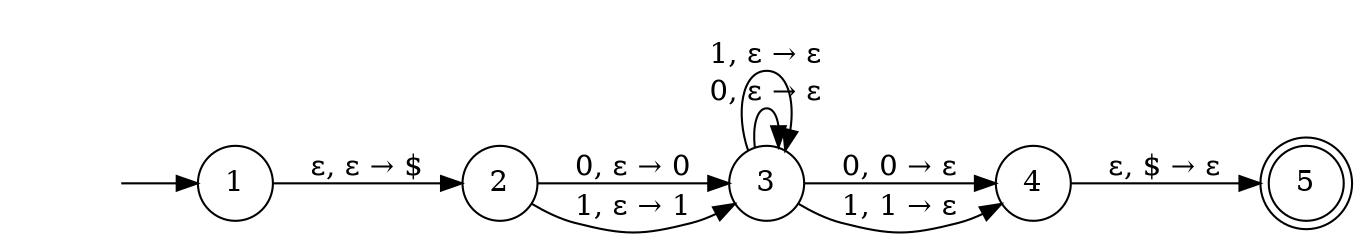 digraph G {
	rankdir=LR;
	null [shape = plaintext label=""]
	1 [shape=circle];
	2 [shape=circle];
	3 [shape=circle];
	4 [shape=circle];
	5 [shape=doublecircle];
	null -> 1
	1 -> 2 [label = "&#949;, &#949; &#8594; $"];
	2 -> 3 [label = "0, &#949; &#8594; 0"];
	2 -> 3 [label = "1, &#949; &#8594; 1"];
	3 -> 3 [label = "0, &#949; &#8594; &#949;"];
	3 -> 3 [label = "1, &#949; &#8594; &#949;"];
	3 -> 4 [label = "0, 0 &#8594; &#949;"];
	3 -> 4 [label = "1, 1 &#8594; &#949;"];
	4 -> 5 [label = "&#949;, $ &#8594; &#949;"];
}
